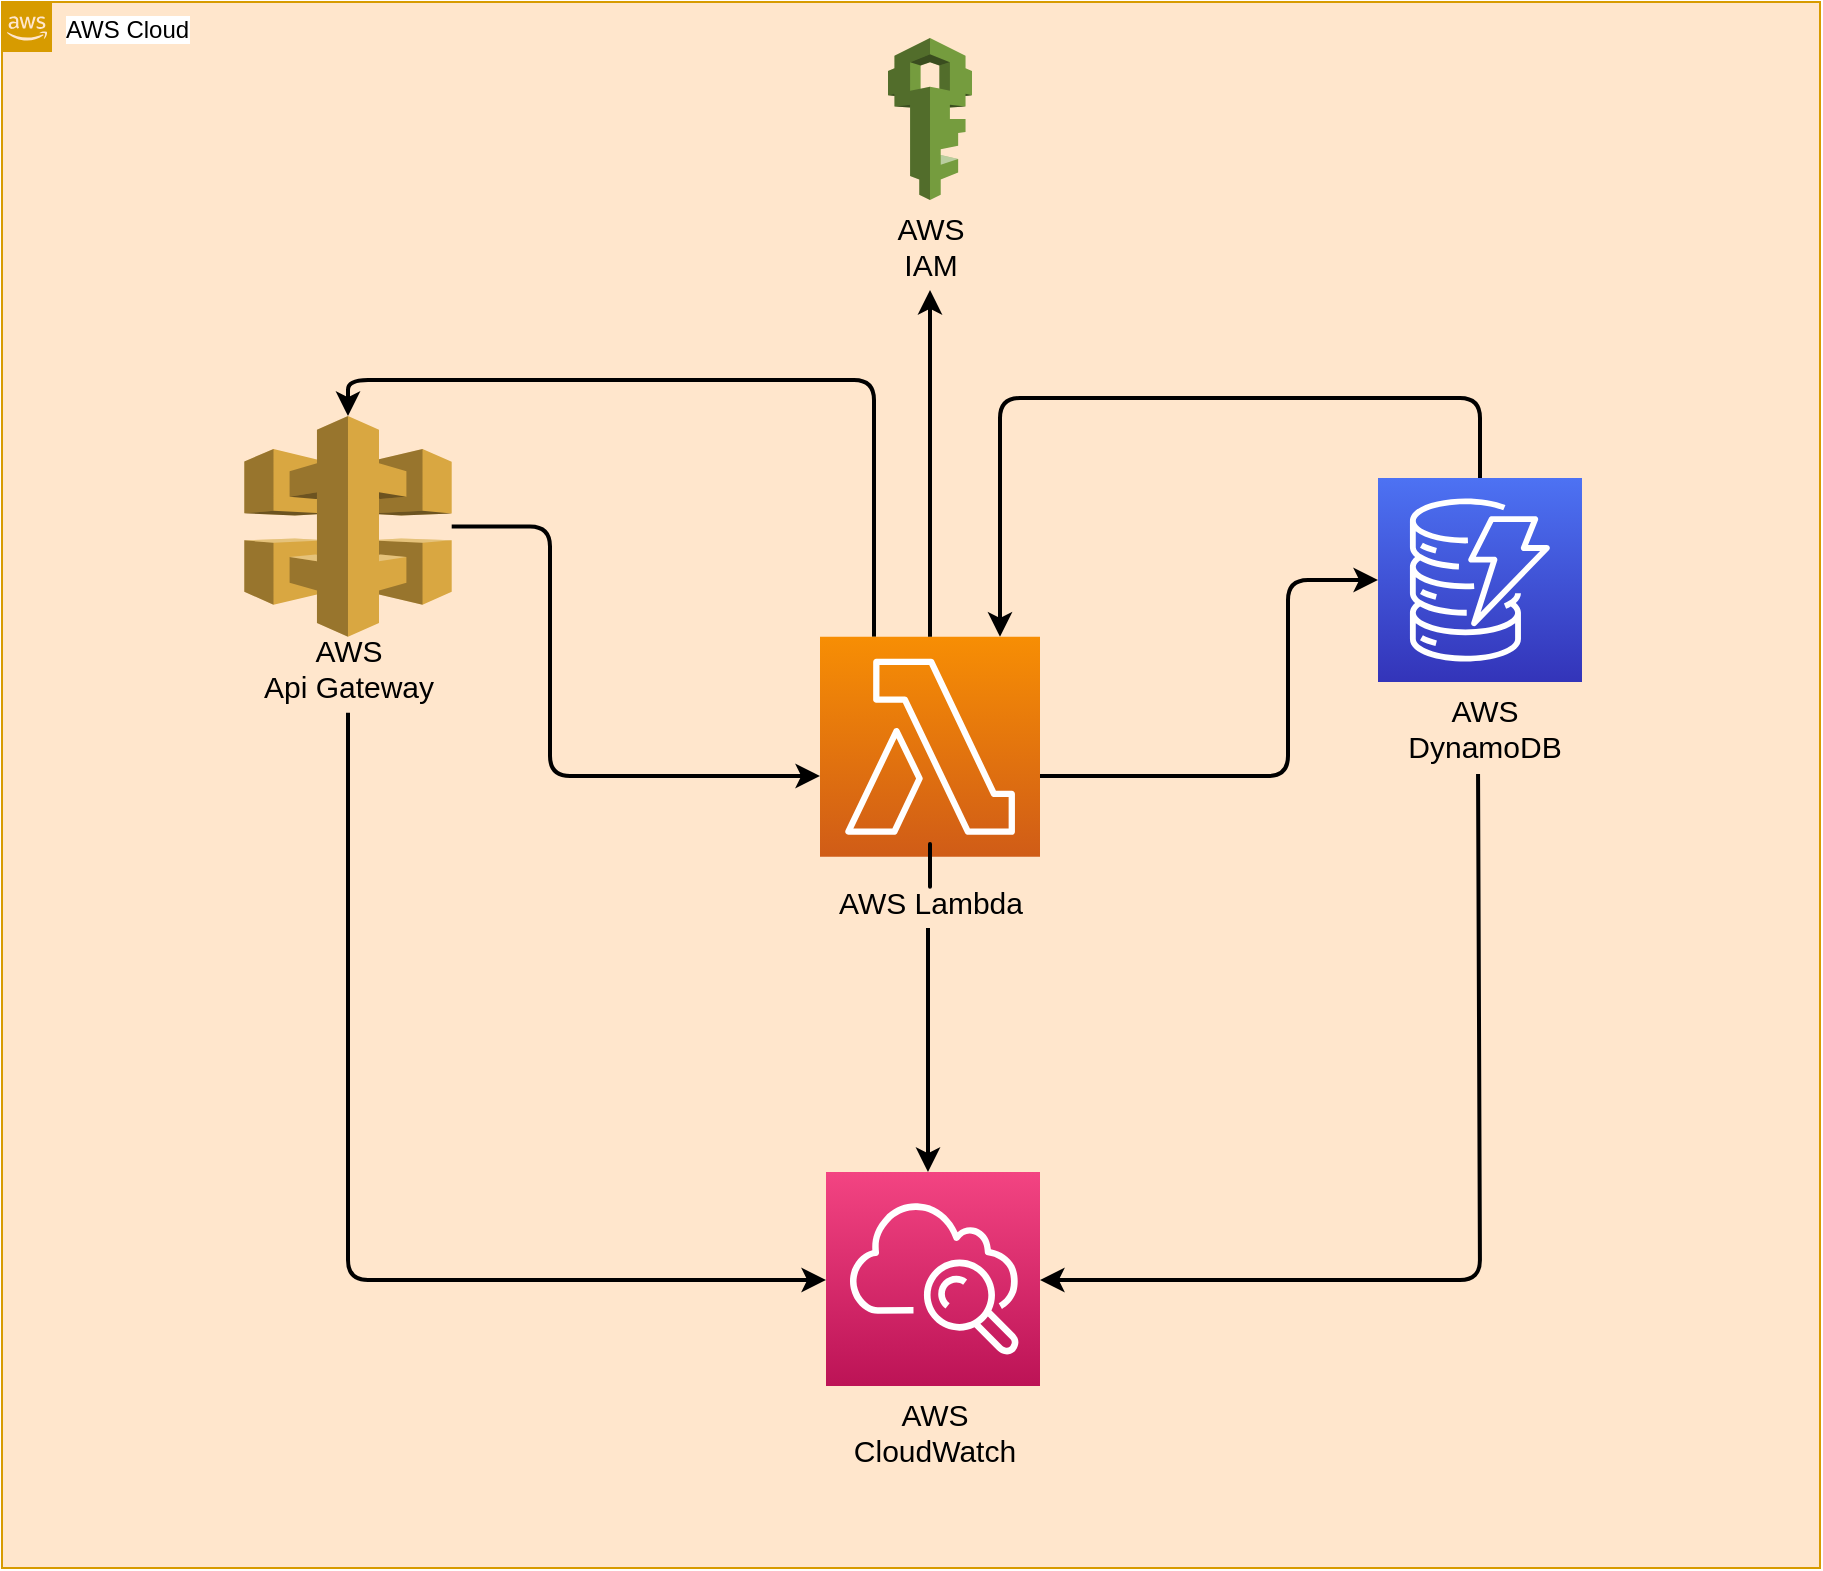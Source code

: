 <mxfile version="20.7.4" type="github">
  <diagram id="Ht1M8jgEwFfnCIfOTk4-" name="Page-1">
    <mxGraphModel dx="1434" dy="764" grid="1" gridSize="9" guides="1" tooltips="1" connect="1" arrows="1" fold="1" page="1" pageScale="1" pageWidth="1169" pageHeight="827" math="0" shadow="0">
      <root>
        <mxCell id="0" />
        <mxCell id="1" parent="0" />
        <mxCell id="UEzPUAAOIrF-is8g5C7q-74" value="AWS Cloud" style="points=[[0,0],[0.25,0],[0.5,0],[0.75,0],[1,0],[1,0.25],[1,0.5],[1,0.75],[1,1],[0.75,1],[0.5,1],[0.25,1],[0,1],[0,0.75],[0,0.5],[0,0.25]];outlineConnect=0;html=1;whiteSpace=wrap;fontSize=12;fontStyle=0;shape=mxgraph.aws4.group;grIcon=mxgraph.aws4.group_aws_cloud_alt;verticalAlign=top;align=left;spacingLeft=30;dashed=0;labelBackgroundColor=#ffffff;container=1;pointerEvents=0;collapsible=0;recursiveResize=0;rounded=1;fillColor=#ffe6cc;strokeColor=#d79b00;" parent="1" vertex="1">
          <mxGeometry x="45" y="36" width="909" height="783" as="geometry" />
        </mxCell>
        <mxCell id="5hEul13noJxJGLpXPICi-1" value="" style="outlineConnect=0;dashed=0;verticalLabelPosition=bottom;verticalAlign=top;align=center;html=1;shape=mxgraph.aws3.api_gateway;fillColor=#D9A741;gradientColor=none;rounded=1;" parent="UEzPUAAOIrF-is8g5C7q-74" vertex="1">
          <mxGeometry x="121.15" y="207" width="103.7" height="110.39" as="geometry" />
        </mxCell>
        <mxCell id="MBRUgciK1awqqZvYQ0K--1" value="&lt;font style=&quot;font-size: 15px;&quot;&gt;AWS&lt;br&gt;Api Gateway&lt;/font&gt;" style="text;html=1;align=center;verticalAlign=middle;resizable=0;points=[];autosize=1;strokeColor=none;fillColor=none;rounded=1;" vertex="1" parent="UEzPUAAOIrF-is8g5C7q-74">
          <mxGeometry x="119" y="310.39" width="108" height="45" as="geometry" />
        </mxCell>
        <mxCell id="MBRUgciK1awqqZvYQ0K--8" style="edgeStyle=orthogonalEdgeStyle;rounded=1;orthogonalLoop=1;jettySize=auto;html=1;strokeWidth=2;" edge="1" parent="UEzPUAAOIrF-is8g5C7q-74" source="UEzPUAAOIrF-is8g5C7q-85" target="UEzPUAAOIrF-is8g5C7q-87">
          <mxGeometry relative="1" as="geometry">
            <Array as="points">
              <mxPoint x="643" y="387" />
              <mxPoint x="643" y="289" />
            </Array>
          </mxGeometry>
        </mxCell>
        <mxCell id="MBRUgciK1awqqZvYQ0K--11" style="edgeStyle=orthogonalEdgeStyle;rounded=1;orthogonalLoop=1;jettySize=auto;html=1;entryX=0.5;entryY=0;entryDx=0;entryDy=0;entryPerimeter=0;strokeWidth=2;" edge="1" parent="UEzPUAAOIrF-is8g5C7q-74" source="UEzPUAAOIrF-is8g5C7q-85" target="5hEul13noJxJGLpXPICi-1">
          <mxGeometry relative="1" as="geometry">
            <Array as="points">
              <mxPoint x="436" y="189" />
              <mxPoint x="173" y="189" />
            </Array>
          </mxGeometry>
        </mxCell>
        <mxCell id="MBRUgciK1awqqZvYQ0K--12" style="edgeStyle=orthogonalEdgeStyle;rounded=1;orthogonalLoop=1;jettySize=auto;html=1;strokeWidth=2;startArrow=none;" edge="1" parent="UEzPUAAOIrF-is8g5C7q-74" source="MBRUgciK1awqqZvYQ0K--16" target="UEzPUAAOIrF-is8g5C7q-80">
          <mxGeometry relative="1" as="geometry">
            <Array as="points">
              <mxPoint x="463" y="468" />
              <mxPoint x="463" y="468" />
            </Array>
          </mxGeometry>
        </mxCell>
        <mxCell id="MBRUgciK1awqqZvYQ0K--10" style="edgeStyle=orthogonalEdgeStyle;rounded=1;orthogonalLoop=1;jettySize=auto;html=1;strokeWidth=2;" edge="1" parent="UEzPUAAOIrF-is8g5C7q-74" source="UEzPUAAOIrF-is8g5C7q-87" target="UEzPUAAOIrF-is8g5C7q-85">
          <mxGeometry relative="1" as="geometry">
            <Array as="points">
              <mxPoint x="739" y="198" />
              <mxPoint x="499" y="198" />
            </Array>
          </mxGeometry>
        </mxCell>
        <mxCell id="MBRUgciK1awqqZvYQ0K--14" style="edgeStyle=orthogonalEdgeStyle;rounded=1;orthogonalLoop=1;jettySize=auto;html=1;strokeWidth=2;exitX=0.475;exitY=1.022;exitDx=0;exitDy=0;exitPerimeter=0;" edge="1" parent="UEzPUAAOIrF-is8g5C7q-74" source="MBRUgciK1awqqZvYQ0K--19" target="UEzPUAAOIrF-is8g5C7q-80">
          <mxGeometry relative="1" as="geometry">
            <Array as="points">
              <mxPoint x="739" y="639" />
            </Array>
          </mxGeometry>
        </mxCell>
        <mxCell id="MBRUgciK1awqqZvYQ0K--9" style="edgeStyle=orthogonalEdgeStyle;rounded=1;orthogonalLoop=1;jettySize=auto;html=1;strokeWidth=2;" edge="1" parent="UEzPUAAOIrF-is8g5C7q-74" source="5hEul13noJxJGLpXPICi-1" target="UEzPUAAOIrF-is8g5C7q-85">
          <mxGeometry relative="1" as="geometry">
            <Array as="points">
              <mxPoint x="274" y="262" />
              <mxPoint x="274" y="387" />
            </Array>
          </mxGeometry>
        </mxCell>
        <mxCell id="MBRUgciK1awqqZvYQ0K--13" style="edgeStyle=orthogonalEdgeStyle;rounded=1;orthogonalLoop=1;jettySize=auto;html=1;strokeWidth=2;" edge="1" parent="UEzPUAAOIrF-is8g5C7q-74" source="MBRUgciK1awqqZvYQ0K--1" target="UEzPUAAOIrF-is8g5C7q-80">
          <mxGeometry relative="1" as="geometry">
            <Array as="points">
              <mxPoint x="173" y="639" />
            </Array>
          </mxGeometry>
        </mxCell>
        <mxCell id="MBRUgciK1awqqZvYQ0K--18" value="" style="group" vertex="1" connectable="0" parent="UEzPUAAOIrF-is8g5C7q-74">
          <mxGeometry x="405.5" y="317.39" width="117" height="145.61" as="geometry" />
        </mxCell>
        <mxCell id="UEzPUAAOIrF-is8g5C7q-85" value="" style="outlineConnect=0;fontColor=#232F3E;gradientColor=#F78E04;gradientDirection=north;fillColor=#D05C17;strokeColor=#ffffff;dashed=0;verticalLabelPosition=bottom;verticalAlign=top;align=center;html=1;fontSize=12;fontStyle=0;aspect=fixed;shape=mxgraph.aws4.resourceIcon;resIcon=mxgraph.aws4.lambda;labelBackgroundColor=#ffffff;spacingTop=6;rounded=1;" parent="MBRUgciK1awqqZvYQ0K--18" vertex="1">
          <mxGeometry x="3.5" width="110" height="110" as="geometry" />
        </mxCell>
        <mxCell id="MBRUgciK1awqqZvYQ0K--16" value="AWS Lambda&lt;br&gt;" style="text;html=1;align=center;verticalAlign=middle;resizable=0;points=[];autosize=1;strokeColor=none;fillColor=none;fontSize=15;" vertex="1" parent="MBRUgciK1awqqZvYQ0K--18">
          <mxGeometry y="118.61" width="117" height="27" as="geometry" />
        </mxCell>
        <mxCell id="MBRUgciK1awqqZvYQ0K--17" value="" style="edgeStyle=orthogonalEdgeStyle;rounded=1;orthogonalLoop=1;jettySize=auto;html=1;strokeWidth=2;endArrow=none;" edge="1" parent="MBRUgciK1awqqZvYQ0K--18" source="UEzPUAAOIrF-is8g5C7q-85" target="MBRUgciK1awqqZvYQ0K--16">
          <mxGeometry relative="1" as="geometry">
            <mxPoint x="432" y="391.39" as="sourcePoint" />
            <mxPoint x="432" y="549" as="targetPoint" />
            <Array as="points" />
          </mxGeometry>
        </mxCell>
        <mxCell id="MBRUgciK1awqqZvYQ0K--20" value="" style="group" vertex="1" connectable="0" parent="UEzPUAAOIrF-is8g5C7q-74">
          <mxGeometry x="688" y="238" width="102" height="147" as="geometry" />
        </mxCell>
        <mxCell id="UEzPUAAOIrF-is8g5C7q-87" value="" style="outlineConnect=0;fontColor=#232F3E;gradientColor=#4D72F3;gradientDirection=north;fillColor=#3334B9;strokeColor=#ffffff;dashed=0;verticalLabelPosition=bottom;verticalAlign=top;align=center;html=1;fontSize=12;fontStyle=0;aspect=fixed;shape=mxgraph.aws4.resourceIcon;resIcon=mxgraph.aws4.dynamodb;labelBackgroundColor=#ffffff;rounded=1;" parent="MBRUgciK1awqqZvYQ0K--20" vertex="1">
          <mxGeometry width="102" height="102" as="geometry" />
        </mxCell>
        <mxCell id="MBRUgciK1awqqZvYQ0K--19" value="AWS&lt;br&gt;DynamoDB" style="text;html=1;align=center;verticalAlign=middle;resizable=0;points=[];autosize=1;strokeColor=none;fillColor=none;fontSize=15;" vertex="1" parent="MBRUgciK1awqqZvYQ0K--20">
          <mxGeometry x="3" y="102" width="99" height="45" as="geometry" />
        </mxCell>
        <mxCell id="MBRUgciK1awqqZvYQ0K--22" value="" style="group" vertex="1" connectable="0" parent="UEzPUAAOIrF-is8g5C7q-74">
          <mxGeometry x="412" y="585" width="107" height="152" as="geometry" />
        </mxCell>
        <mxCell id="MBRUgciK1awqqZvYQ0K--24" value="" style="group" vertex="1" connectable="0" parent="MBRUgciK1awqqZvYQ0K--22">
          <mxGeometry width="107" height="152" as="geometry" />
        </mxCell>
        <mxCell id="UEzPUAAOIrF-is8g5C7q-80" value="" style="outlineConnect=0;fontColor=#232F3E;gradientColor=#F34482;gradientDirection=north;fillColor=#BC1356;strokeColor=#ffffff;dashed=0;verticalLabelPosition=bottom;verticalAlign=top;align=center;html=1;fontSize=12;fontStyle=0;aspect=fixed;shape=mxgraph.aws4.resourceIcon;resIcon=mxgraph.aws4.cloudwatch;labelBackgroundColor=#ffffff;rounded=1;" parent="MBRUgciK1awqqZvYQ0K--24" vertex="1">
          <mxGeometry width="107" height="107" as="geometry" />
        </mxCell>
        <mxCell id="MBRUgciK1awqqZvYQ0K--21" value="AWS&lt;br&gt;CloudWatch" style="text;html=1;align=center;verticalAlign=middle;resizable=0;points=[];autosize=1;strokeColor=none;fillColor=none;fontSize=15;" vertex="1" parent="MBRUgciK1awqqZvYQ0K--24">
          <mxGeometry x="4" y="107" width="99" height="45" as="geometry" />
        </mxCell>
        <mxCell id="MBRUgciK1awqqZvYQ0K--27" value="" style="group" vertex="1" connectable="0" parent="UEzPUAAOIrF-is8g5C7q-74">
          <mxGeometry x="437" y="18" width="54" height="126" as="geometry" />
        </mxCell>
        <mxCell id="MBRUgciK1awqqZvYQ0K--23" value="" style="outlineConnect=0;dashed=0;verticalLabelPosition=bottom;verticalAlign=top;align=center;html=1;shape=mxgraph.aws3.iam;fillColor=#759C3E;gradientColor=none;labelBackgroundColor=none;fontSize=15;" vertex="1" parent="MBRUgciK1awqqZvYQ0K--27">
          <mxGeometry x="6" width="42" height="81" as="geometry" />
        </mxCell>
        <mxCell id="MBRUgciK1awqqZvYQ0K--26" value="AWS&lt;br&gt;IAM" style="text;html=1;align=center;verticalAlign=middle;resizable=0;points=[];autosize=1;strokeColor=none;fillColor=none;fontSize=15;" vertex="1" parent="MBRUgciK1awqqZvYQ0K--27">
          <mxGeometry y="81" width="54" height="45" as="geometry" />
        </mxCell>
        <mxCell id="MBRUgciK1awqqZvYQ0K--28" style="edgeStyle=orthogonalEdgeStyle;rounded=1;orthogonalLoop=1;jettySize=auto;html=1;fontSize=15;strokeWidth=2;" edge="1" parent="UEzPUAAOIrF-is8g5C7q-74" source="UEzPUAAOIrF-is8g5C7q-85" target="MBRUgciK1awqqZvYQ0K--26">
          <mxGeometry relative="1" as="geometry" />
        </mxCell>
      </root>
    </mxGraphModel>
  </diagram>
</mxfile>
